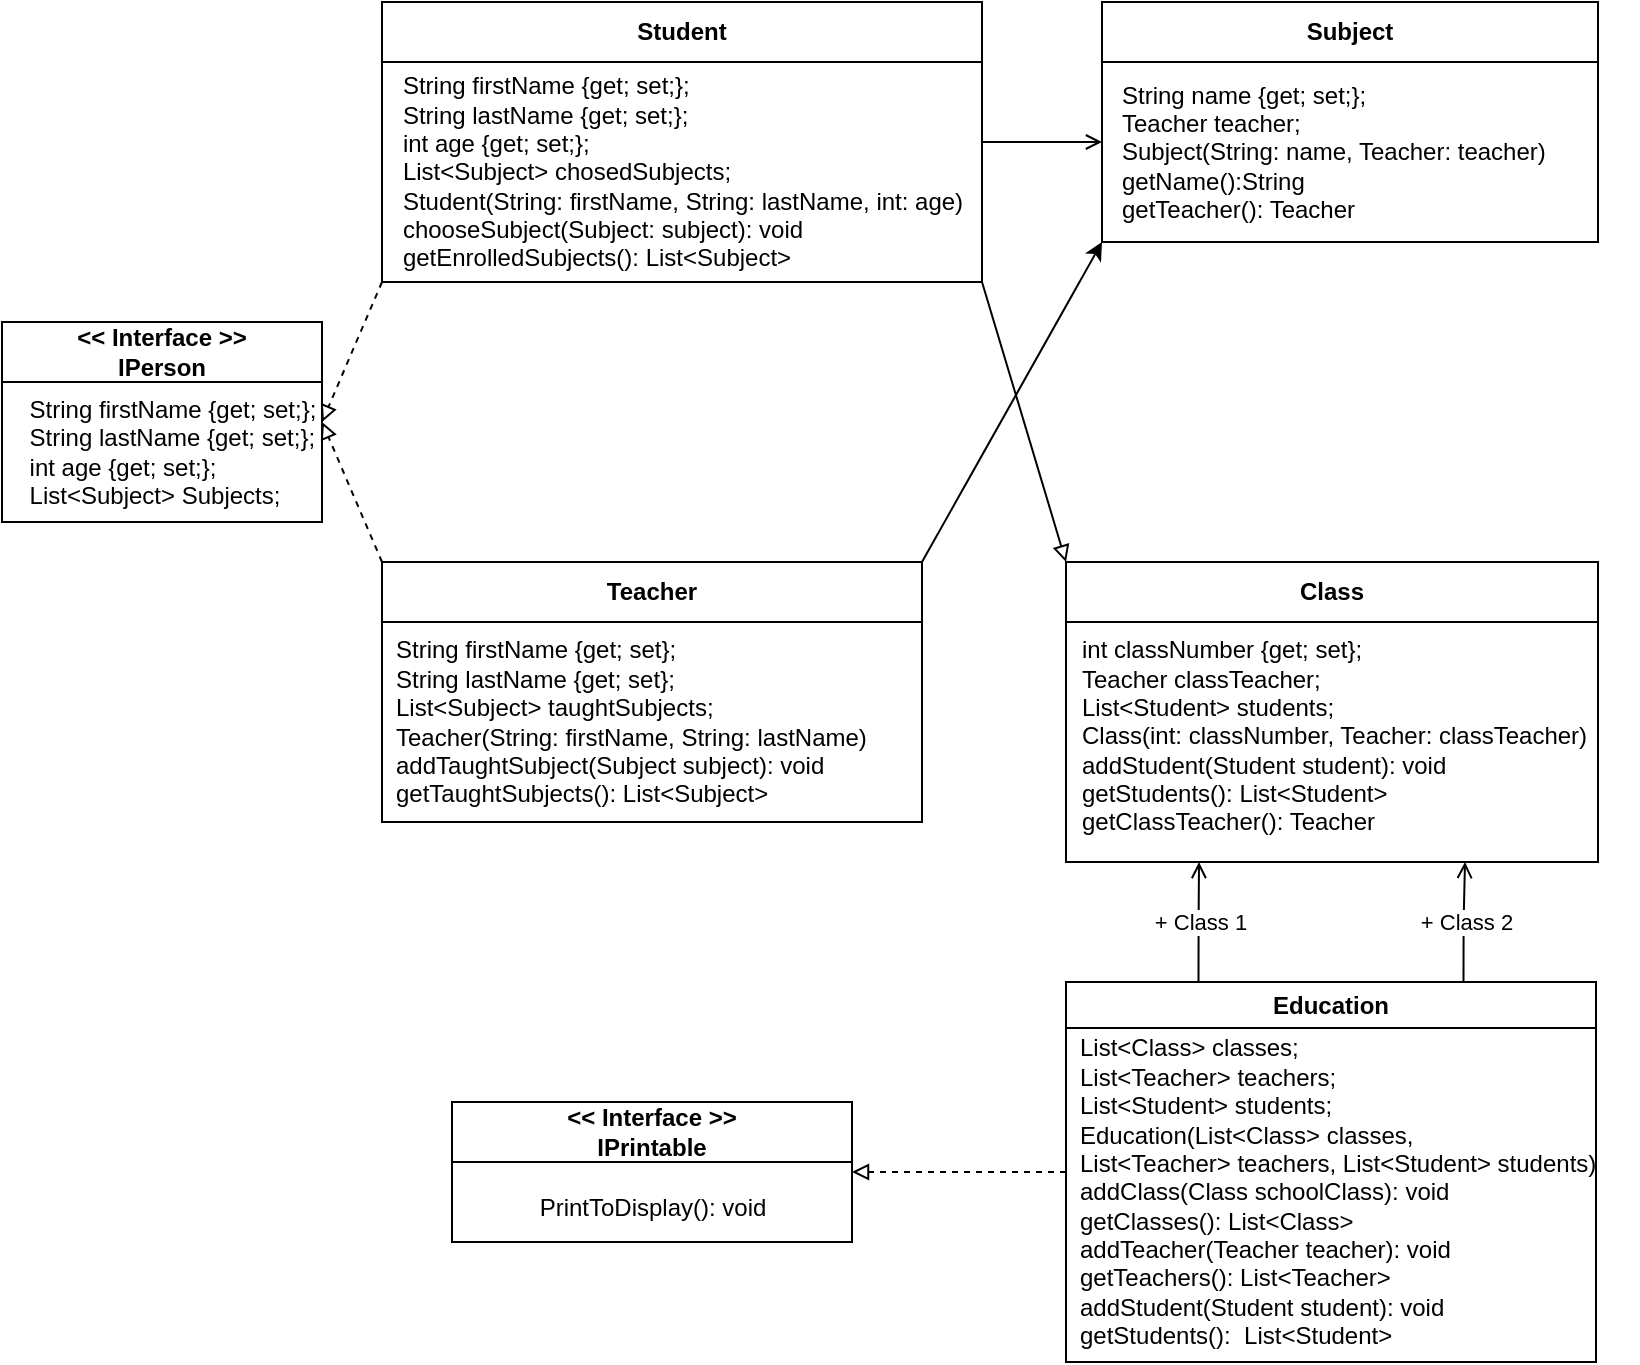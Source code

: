 <mxfile version="22.1.5" type="device">
  <diagram name="Страница — 1" id="otXsoO2ZUiEkKz0Qu0vH">
    <mxGraphModel dx="1368" dy="763" grid="1" gridSize="10" guides="1" tooltips="1" connect="1" arrows="1" fold="1" page="1" pageScale="1" pageWidth="1169" pageHeight="827" math="0" shadow="0">
      <root>
        <mxCell id="0" />
        <mxCell id="1" parent="0" />
        <mxCell id="bs-Y9t4HywpEHAnPLDTd-3" style="edgeStyle=orthogonalEdgeStyle;rounded=0;orthogonalLoop=1;jettySize=auto;html=1;dashed=1;endArrow=block;endFill=0;" edge="1" parent="1" source="bs-Y9t4HywpEHAnPLDTd-1" target="bs-Y9t4HywpEHAnPLDTd-2">
          <mxGeometry relative="1" as="geometry" />
        </mxCell>
        <mxCell id="bs-Y9t4HywpEHAnPLDTd-5" value="+ Class 1" style="edgeStyle=orthogonalEdgeStyle;rounded=0;orthogonalLoop=1;jettySize=auto;html=1;exitX=0.25;exitY=0;exitDx=0;exitDy=0;endArrow=open;endFill=0;entryX=0.25;entryY=1;entryDx=0;entryDy=0;" edge="1" parent="1" source="bs-Y9t4HywpEHAnPLDTd-1" target="bs-Y9t4HywpEHAnPLDTd-4">
          <mxGeometry relative="1" as="geometry">
            <mxPoint x="694" y="370" as="targetPoint" />
          </mxGeometry>
        </mxCell>
        <mxCell id="bs-Y9t4HywpEHAnPLDTd-1" value="Education" style="swimlane;whiteSpace=wrap;html=1;" vertex="1" parent="1">
          <mxGeometry x="672" y="530" width="265" height="190" as="geometry">
            <mxRectangle x="510" y="270" width="100" height="30" as="alternateBounds" />
          </mxGeometry>
        </mxCell>
        <mxCell id="bs-Y9t4HywpEHAnPLDTd-28" value="&lt;div&gt;List&amp;lt;Class&amp;gt; classes;&amp;nbsp;&amp;nbsp;&lt;/div&gt;&lt;div&gt;List&amp;lt;Teacher&amp;gt; teachers;&amp;nbsp;&lt;/div&gt;&lt;div&gt;List&amp;lt;Student&amp;gt; students;&amp;nbsp;&amp;nbsp;&lt;/div&gt;&lt;div&gt;Education(List&amp;lt;Class&amp;gt; classes,&lt;/div&gt;&lt;div&gt;List&amp;lt;Teacher&amp;gt; teachers, List&amp;lt;Student&amp;gt; students)&amp;nbsp;&lt;/div&gt;&lt;div&gt;addClass(Class schoolClass): void&lt;/div&gt;&lt;div&gt;getClasses(): List&amp;lt;Class&amp;gt;&amp;nbsp;&lt;/div&gt;&lt;div&gt;addTeacher(Teacher teacher): void&lt;/div&gt;&lt;div&gt;getTeachers(): List&amp;lt;Teacher&amp;gt;&amp;nbsp;&lt;/div&gt;&lt;div&gt;addStudent(Student student): void&lt;/div&gt;&lt;div&gt;getStudents():&amp;nbsp; List&amp;lt;Student&amp;gt;&lt;/div&gt;" style="text;html=1;align=left;verticalAlign=middle;resizable=0;points=[];autosize=1;strokeColor=none;fillColor=none;" vertex="1" parent="bs-Y9t4HywpEHAnPLDTd-1">
          <mxGeometry x="5" y="20" width="280" height="170" as="geometry" />
        </mxCell>
        <mxCell id="bs-Y9t4HywpEHAnPLDTd-2" value="&amp;lt;&amp;lt; Interface &amp;gt;&amp;gt;&lt;br&gt;IPrintable&lt;br&gt;&lt;span data-lucid-content=&quot;{&amp;quot;t&amp;quot;:&amp;quot;&lt;&lt;Interface&gt;&gt; IPrintable&amp;quot;,&amp;quot;m&amp;quot;:[{&amp;quot;s&amp;quot;:0,&amp;quot;n&amp;quot;:&amp;quot;s&amp;quot;,&amp;quot;v&amp;quot;:22.222,&amp;quot;e&amp;quot;:24},{&amp;quot;s&amp;quot;:0,&amp;quot;n&amp;quot;:&amp;quot;c&amp;quot;,&amp;quot;v&amp;quot;:&amp;quot;3a414aff&amp;quot;,&amp;quot;e&amp;quot;:24}]}&quot; data-lucid-type=&quot;application/vnd.lucid.text&quot;&gt;&lt;/span&gt;" style="swimlane;whiteSpace=wrap;html=1;startSize=30;" vertex="1" parent="1">
          <mxGeometry x="365" y="590" width="200" height="70" as="geometry" />
        </mxCell>
        <mxCell id="bs-Y9t4HywpEHAnPLDTd-19" value="PrintToDisplay(): void" style="text;html=1;align=center;verticalAlign=middle;resizable=0;points=[];autosize=1;strokeColor=none;fillColor=none;" vertex="1" parent="bs-Y9t4HywpEHAnPLDTd-2">
          <mxGeometry x="30" y="38" width="140" height="30" as="geometry" />
        </mxCell>
        <mxCell id="bs-Y9t4HywpEHAnPLDTd-14" style="rounded=0;orthogonalLoop=1;jettySize=auto;html=1;endArrow=block;endFill=0;entryX=0;entryY=0;entryDx=0;entryDy=0;exitX=1;exitY=1;exitDx=0;exitDy=0;" edge="1" parent="1" source="bs-Y9t4HywpEHAnPLDTd-9" target="bs-Y9t4HywpEHAnPLDTd-4">
          <mxGeometry relative="1" as="geometry">
            <mxPoint x="420" y="240" as="sourcePoint" />
          </mxGeometry>
        </mxCell>
        <mxCell id="bs-Y9t4HywpEHAnPLDTd-4" value="Class" style="swimlane;whiteSpace=wrap;html=1;startSize=30;" vertex="1" parent="1">
          <mxGeometry x="672" y="320" width="266" height="150" as="geometry" />
        </mxCell>
        <mxCell id="bs-Y9t4HywpEHAnPLDTd-26" value="&lt;div&gt;int classNumber {get; set};&lt;/div&gt;&lt;div&gt;Teacher classTeacher;&amp;nbsp;&amp;nbsp;&lt;/div&gt;&lt;div&gt;List&amp;lt;Student&amp;gt; students;&amp;nbsp;&amp;nbsp;&lt;/div&gt;&lt;div&gt;Class(int: classNumber, Teacher: classTeacher)&lt;/div&gt;&lt;div&gt;addStudent(Student student): void&lt;/div&gt;&lt;div&gt;getStudents(): List&amp;lt;Student&amp;gt;&lt;/div&gt;&lt;div style=&quot;&quot;&gt;getClassTeacher(): Teacher&lt;/div&gt;" style="text;html=1;align=left;verticalAlign=middle;resizable=0;points=[];autosize=1;strokeColor=none;fillColor=none;" vertex="1" parent="bs-Y9t4HywpEHAnPLDTd-4">
          <mxGeometry x="6" y="32" width="280" height="110" as="geometry" />
        </mxCell>
        <mxCell id="bs-Y9t4HywpEHAnPLDTd-6" value="+ Class 2" style="edgeStyle=orthogonalEdgeStyle;rounded=0;orthogonalLoop=1;jettySize=auto;html=1;exitX=0.75;exitY=0;exitDx=0;exitDy=0;entryX=0.75;entryY=1;entryDx=0;entryDy=0;endArrow=open;endFill=0;" edge="1" parent="1" source="bs-Y9t4HywpEHAnPLDTd-1" target="bs-Y9t4HywpEHAnPLDTd-4">
          <mxGeometry relative="1" as="geometry">
            <mxPoint x="704" y="450" as="sourcePoint" />
            <mxPoint x="704" y="380" as="targetPoint" />
          </mxGeometry>
        </mxCell>
        <mxCell id="bs-Y9t4HywpEHAnPLDTd-7" value="Teacher" style="swimlane;whiteSpace=wrap;html=1;startSize=30;" vertex="1" parent="1">
          <mxGeometry x="330" y="320" width="270" height="130" as="geometry" />
        </mxCell>
        <mxCell id="bs-Y9t4HywpEHAnPLDTd-25" value="&lt;div&gt;String firstName {get; set};&lt;/div&gt;&lt;div&gt;String lastName {get; set};&lt;/div&gt;&lt;div&gt;List&amp;lt;Subject&amp;gt; taughtSubjects;&lt;/div&gt;&lt;div&gt;Teacher(String: firstName, String: lastName)&amp;nbsp;&lt;/div&gt;&lt;div&gt;addTaughtSubject(Subject subject): void&lt;/div&gt;&lt;div&gt;getTaughtSubjects(): List&amp;lt;Subject&amp;gt;&lt;/div&gt;" style="text;html=1;align=left;verticalAlign=middle;resizable=0;points=[];autosize=1;strokeColor=none;fillColor=none;" vertex="1" parent="bs-Y9t4HywpEHAnPLDTd-7">
          <mxGeometry x="5" y="30" width="260" height="100" as="geometry" />
        </mxCell>
        <mxCell id="bs-Y9t4HywpEHAnPLDTd-12" style="edgeStyle=orthogonalEdgeStyle;rounded=0;orthogonalLoop=1;jettySize=auto;html=1;endArrow=open;endFill=0;" edge="1" parent="1" source="bs-Y9t4HywpEHAnPLDTd-9" target="bs-Y9t4HywpEHAnPLDTd-10">
          <mxGeometry relative="1" as="geometry">
            <Array as="points">
              <mxPoint x="780" y="120" />
            </Array>
          </mxGeometry>
        </mxCell>
        <mxCell id="bs-Y9t4HywpEHAnPLDTd-9" value="Student" style="swimlane;whiteSpace=wrap;html=1;startSize=30;" vertex="1" parent="1">
          <mxGeometry x="330" y="40" width="300" height="140" as="geometry" />
        </mxCell>
        <mxCell id="bs-Y9t4HywpEHAnPLDTd-23" value="&lt;div style=&quot;text-align: left;&quot;&gt;&lt;div&gt;String firstName {get; set;};&lt;/div&gt;&lt;div&gt;String lastName {get; set;};&lt;/div&gt;&lt;div&gt;int age {get; set;};&lt;/div&gt;&lt;div&gt;List&amp;lt;Subject&amp;gt; chosedSubjects;&lt;/div&gt;&lt;div&gt;Student(String: firstName, String: lastName, int: age)&lt;/div&gt;&lt;div&gt;chooseSubject(Subject: subject): void&lt;/div&gt;&lt;div&gt;getEnrolledSubjects(): List&amp;lt;Subject&amp;gt;&lt;/div&gt;&lt;/div&gt;" style="text;html=1;align=center;verticalAlign=middle;resizable=0;points=[];autosize=1;strokeColor=none;fillColor=none;" vertex="1" parent="bs-Y9t4HywpEHAnPLDTd-9">
          <mxGeometry y="30" width="300" height="110" as="geometry" />
        </mxCell>
        <mxCell id="bs-Y9t4HywpEHAnPLDTd-15" style="rounded=0;orthogonalLoop=1;jettySize=auto;html=1;entryX=0;entryY=1;entryDx=0;entryDy=0;exitX=1;exitY=0;exitDx=0;exitDy=0;" edge="1" parent="1" source="bs-Y9t4HywpEHAnPLDTd-7" target="bs-Y9t4HywpEHAnPLDTd-10">
          <mxGeometry relative="1" as="geometry" />
        </mxCell>
        <mxCell id="bs-Y9t4HywpEHAnPLDTd-10" value="Subject" style="swimlane;whiteSpace=wrap;html=1;startSize=30;" vertex="1" parent="1">
          <mxGeometry x="690" y="40" width="248" height="120" as="geometry" />
        </mxCell>
        <mxCell id="bs-Y9t4HywpEHAnPLDTd-24" value="&lt;div&gt;&lt;div&gt;String name {get; set;};&lt;/div&gt;&lt;div&gt;Teacher teacher;&amp;nbsp;&lt;/div&gt;&lt;div&gt;Subject(String: name, Teacher: teacher)&amp;nbsp;&lt;/div&gt;&lt;div&gt;getName():String&lt;/div&gt;&lt;div&gt;getTeacher(): Teacher&lt;/div&gt;&lt;/div&gt;" style="text;html=1;align=left;verticalAlign=middle;resizable=0;points=[];autosize=1;strokeColor=none;fillColor=none;" vertex="1" parent="bs-Y9t4HywpEHAnPLDTd-10">
          <mxGeometry x="8" y="30" width="240" height="90" as="geometry" />
        </mxCell>
        <mxCell id="bs-Y9t4HywpEHAnPLDTd-16" value="&amp;lt;&amp;lt; Interface &amp;gt;&amp;gt;&lt;br&gt;IPerson&lt;br&gt;&lt;span data-lucid-content=&quot;{&amp;quot;t&amp;quot;:&amp;quot;&lt;&lt;Interface&gt;&gt; IPrintable&amp;quot;,&amp;quot;m&amp;quot;:[{&amp;quot;s&amp;quot;:0,&amp;quot;n&amp;quot;:&amp;quot;s&amp;quot;,&amp;quot;v&amp;quot;:22.222,&amp;quot;e&amp;quot;:24},{&amp;quot;s&amp;quot;:0,&amp;quot;n&amp;quot;:&amp;quot;c&amp;quot;,&amp;quot;v&amp;quot;:&amp;quot;3a414aff&amp;quot;,&amp;quot;e&amp;quot;:24}]}&quot; data-lucid-type=&quot;application/vnd.lucid.text&quot;&gt;&lt;/span&gt;" style="swimlane;whiteSpace=wrap;html=1;startSize=30;" vertex="1" parent="1">
          <mxGeometry x="140" y="200" width="160" height="100" as="geometry" />
        </mxCell>
        <mxCell id="bs-Y9t4HywpEHAnPLDTd-27" value="&lt;div style=&quot;border-color: var(--border-color); text-align: left;&quot;&gt;String firstName {get; set;};&lt;/div&gt;&lt;div style=&quot;border-color: var(--border-color); text-align: left;&quot;&gt;String lastName {get; set;};&lt;/div&gt;&lt;div style=&quot;border-color: var(--border-color); text-align: left;&quot;&gt;int age {get; set;};&lt;/div&gt;&lt;div style=&quot;border-color: var(--border-color); text-align: left;&quot;&gt;List&amp;lt;Subject&amp;gt; Subjects;&lt;/div&gt;" style="text;html=1;align=center;verticalAlign=middle;resizable=0;points=[];autosize=1;strokeColor=none;fillColor=none;" vertex="1" parent="bs-Y9t4HywpEHAnPLDTd-16">
          <mxGeometry y="30" width="170" height="70" as="geometry" />
        </mxCell>
        <mxCell id="bs-Y9t4HywpEHAnPLDTd-17" style="rounded=0;orthogonalLoop=1;jettySize=auto;html=1;dashed=1;endArrow=block;endFill=0;exitX=0;exitY=0;exitDx=0;exitDy=0;entryX=1;entryY=0.5;entryDx=0;entryDy=0;" edge="1" parent="1" source="bs-Y9t4HywpEHAnPLDTd-7" target="bs-Y9t4HywpEHAnPLDTd-16">
          <mxGeometry relative="1" as="geometry">
            <mxPoint x="664" y="485" as="sourcePoint" />
            <mxPoint x="250" y="300" as="targetPoint" />
          </mxGeometry>
        </mxCell>
        <mxCell id="bs-Y9t4HywpEHAnPLDTd-18" style="rounded=0;orthogonalLoop=1;jettySize=auto;html=1;dashed=1;endArrow=block;endFill=0;exitX=0;exitY=1;exitDx=0;exitDy=0;entryX=1;entryY=0.5;entryDx=0;entryDy=0;" edge="1" parent="1" source="bs-Y9t4HywpEHAnPLDTd-9" target="bs-Y9t4HywpEHAnPLDTd-16">
          <mxGeometry relative="1" as="geometry">
            <mxPoint x="674" y="495" as="sourcePoint" />
            <mxPoint x="310" y="280" as="targetPoint" />
          </mxGeometry>
        </mxCell>
      </root>
    </mxGraphModel>
  </diagram>
</mxfile>
